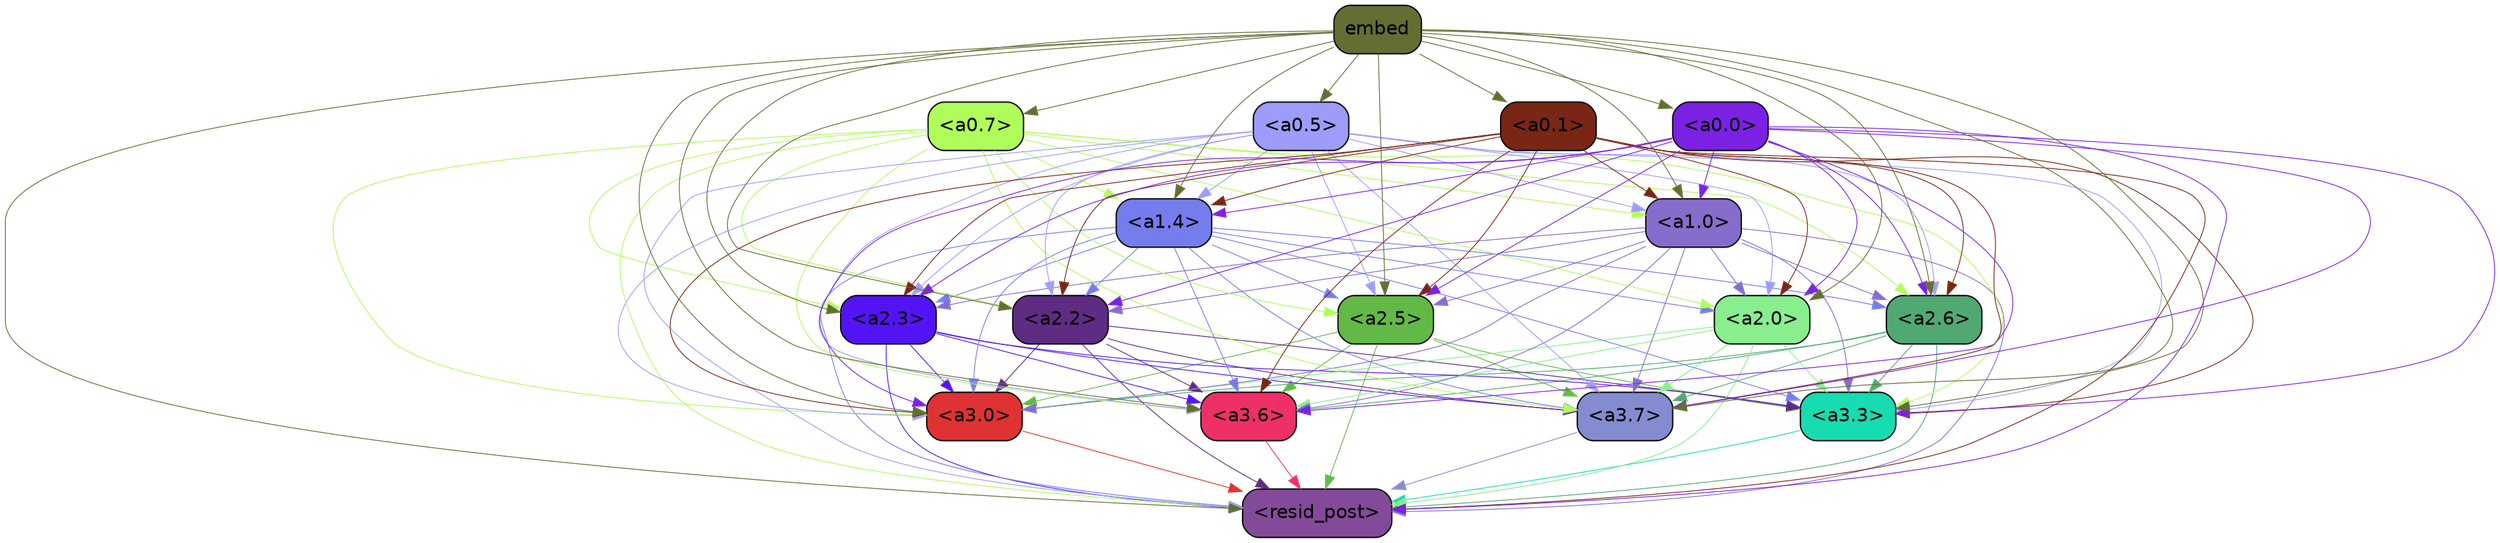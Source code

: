 strict digraph "" {
	graph [bgcolor=transparent,
		layout=dot,
		overlap=false,
		splines=true
	];
	"<a3.7>"	[color=black,
		fillcolor="#848cd0",
		fontname=Helvetica,
		shape=box,
		style="filled, rounded"];
	"<resid_post>"	[color=black,
		fillcolor="#844a9a",
		fontname=Helvetica,
		shape=box,
		style="filled, rounded"];
	"<a3.7>" -> "<resid_post>"	[color="#848cd0",
		penwidth=0.6];
	"<a3.6>"	[color=black,
		fillcolor="#ee3066",
		fontname=Helvetica,
		shape=box,
		style="filled, rounded"];
	"<a3.6>" -> "<resid_post>"	[color="#ee3066",
		penwidth=0.6];
	"<a3.3>"	[color=black,
		fillcolor="#18dcb1",
		fontname=Helvetica,
		shape=box,
		style="filled, rounded"];
	"<a3.3>" -> "<resid_post>"	[color="#18dcb1",
		penwidth=0.6];
	"<a3.0>"	[color=black,
		fillcolor="#de3332",
		fontname=Helvetica,
		shape=box,
		style="filled, rounded"];
	"<a3.0>" -> "<resid_post>"	[color="#de3332",
		penwidth=0.6];
	"<a2.6>"	[color=black,
		fillcolor="#50a973",
		fontname=Helvetica,
		shape=box,
		style="filled, rounded"];
	"<a2.6>" -> "<a3.7>"	[color="#50a973",
		penwidth=0.6];
	"<a2.6>" -> "<resid_post>"	[color="#50a973",
		penwidth=0.6];
	"<a2.6>" -> "<a3.6>"	[color="#50a973",
		penwidth=0.6];
	"<a2.6>" -> "<a3.3>"	[color="#50a973",
		penwidth=0.6];
	"<a2.6>" -> "<a3.0>"	[color="#50a973",
		penwidth=0.6];
	"<a2.5>"	[color=black,
		fillcolor="#62b946",
		fontname=Helvetica,
		shape=box,
		style="filled, rounded"];
	"<a2.5>" -> "<a3.7>"	[color="#62b946",
		penwidth=0.6];
	"<a2.5>" -> "<resid_post>"	[color="#62b946",
		penwidth=0.6];
	"<a2.5>" -> "<a3.6>"	[color="#62b946",
		penwidth=0.6];
	"<a2.5>" -> "<a3.3>"	[color="#62b946",
		penwidth=0.6];
	"<a2.5>" -> "<a3.0>"	[color="#62b946",
		penwidth=0.6];
	"<a2.3>"	[color=black,
		fillcolor="#5314f5",
		fontname=Helvetica,
		shape=box,
		style="filled, rounded"];
	"<a2.3>" -> "<a3.7>"	[color="#5314f5",
		penwidth=0.6];
	"<a2.3>" -> "<resid_post>"	[color="#5314f5",
		penwidth=0.6];
	"<a2.3>" -> "<a3.6>"	[color="#5314f5",
		penwidth=0.6];
	"<a2.3>" -> "<a3.3>"	[color="#5314f5",
		penwidth=0.6];
	"<a2.3>" -> "<a3.0>"	[color="#5314f5",
		penwidth=0.6];
	"<a2.2>"	[color=black,
		fillcolor="#5f2c83",
		fontname=Helvetica,
		shape=box,
		style="filled, rounded"];
	"<a2.2>" -> "<a3.7>"	[color="#5f2c83",
		penwidth=0.6];
	"<a2.2>" -> "<resid_post>"	[color="#5f2c83",
		penwidth=0.6];
	"<a2.2>" -> "<a3.6>"	[color="#5f2c83",
		penwidth=0.6];
	"<a2.2>" -> "<a3.3>"	[color="#5f2c83",
		penwidth=0.6];
	"<a2.2>" -> "<a3.0>"	[color="#5f2c83",
		penwidth=0.6];
	"<a2.0>"	[color=black,
		fillcolor="#88ee8e",
		fontname=Helvetica,
		shape=box,
		style="filled, rounded"];
	"<a2.0>" -> "<a3.7>"	[color="#88ee8e",
		penwidth=0.6];
	"<a2.0>" -> "<resid_post>"	[color="#88ee8e",
		penwidth=0.6];
	"<a2.0>" -> "<a3.6>"	[color="#88ee8e",
		penwidth=0.6];
	"<a2.0>" -> "<a3.3>"	[color="#88ee8e",
		penwidth=0.6];
	"<a2.0>" -> "<a3.0>"	[color="#88ee8e",
		penwidth=0.6];
	"<a1.4>"	[color=black,
		fillcolor="#757dec",
		fontname=Helvetica,
		shape=box,
		style="filled, rounded"];
	"<a1.4>" -> "<a3.7>"	[color="#757dec",
		penwidth=0.6];
	"<a1.4>" -> "<resid_post>"	[color="#757dec",
		penwidth=0.6];
	"<a1.4>" -> "<a3.6>"	[color="#757dec",
		penwidth=0.6];
	"<a1.4>" -> "<a3.3>"	[color="#757dec",
		penwidth=0.6];
	"<a1.4>" -> "<a3.0>"	[color="#757dec",
		penwidth=0.6];
	"<a1.4>" -> "<a2.6>"	[color="#757dec",
		penwidth=0.6];
	"<a1.4>" -> "<a2.5>"	[color="#757dec",
		penwidth=0.6];
	"<a1.4>" -> "<a2.3>"	[color="#757dec",
		penwidth=0.6];
	"<a1.4>" -> "<a2.2>"	[color="#757dec",
		penwidth=0.6];
	"<a1.4>" -> "<a2.0>"	[color="#757dec",
		penwidth=0.6];
	"<a1.0>"	[color=black,
		fillcolor="#866dcc",
		fontname=Helvetica,
		shape=box,
		style="filled, rounded"];
	"<a1.0>" -> "<a3.7>"	[color="#866dcc",
		penwidth=0.6];
	"<a1.0>" -> "<resid_post>"	[color="#866dcc",
		penwidth=0.6];
	"<a1.0>" -> "<a3.6>"	[color="#866dcc",
		penwidth=0.6];
	"<a1.0>" -> "<a3.3>"	[color="#866dcc",
		penwidth=0.6];
	"<a1.0>" -> "<a3.0>"	[color="#866dcc",
		penwidth=0.6];
	"<a1.0>" -> "<a2.6>"	[color="#866dcc",
		penwidth=0.6];
	"<a1.0>" -> "<a2.5>"	[color="#866dcc",
		penwidth=0.6];
	"<a1.0>" -> "<a2.3>"	[color="#866dcc",
		penwidth=0.6];
	"<a1.0>" -> "<a2.2>"	[color="#866dcc",
		penwidth=0.6];
	"<a1.0>" -> "<a2.0>"	[color="#866dcc",
		penwidth=0.6];
	"<a0.7>"	[color=black,
		fillcolor="#b0fc5a",
		fontname=Helvetica,
		shape=box,
		style="filled, rounded"];
	"<a0.7>" -> "<a3.7>"	[color="#b0fc5a",
		penwidth=0.6];
	"<a0.7>" -> "<resid_post>"	[color="#b0fc5a",
		penwidth=0.6];
	"<a0.7>" -> "<a3.6>"	[color="#b0fc5a",
		penwidth=0.6];
	"<a0.7>" -> "<a3.3>"	[color="#b0fc5a",
		penwidth=0.6];
	"<a0.7>" -> "<a3.0>"	[color="#b0fc5a",
		penwidth=0.6];
	"<a0.7>" -> "<a2.6>"	[color="#b0fc5a",
		penwidth=0.6];
	"<a0.7>" -> "<a2.5>"	[color="#b0fc5a",
		penwidth=0.6];
	"<a0.7>" -> "<a2.3>"	[color="#b0fc5a",
		penwidth=0.6];
	"<a0.7>" -> "<a2.2>"	[color="#b0fc5a",
		penwidth=0.6];
	"<a0.7>" -> "<a2.0>"	[color="#b0fc5a",
		penwidth=0.6];
	"<a0.7>" -> "<a1.4>"	[color="#b0fc5a",
		penwidth=0.6];
	"<a0.7>" -> "<a1.0>"	[color="#b0fc5a",
		penwidth=0.6];
	"<a0.5>"	[color=black,
		fillcolor="#9e9cfb",
		fontname=Helvetica,
		shape=box,
		style="filled, rounded"];
	"<a0.5>" -> "<a3.7>"	[color="#9e9cfb",
		penwidth=0.6];
	"<a0.5>" -> "<resid_post>"	[color="#9e9cfb",
		penwidth=0.6];
	"<a0.5>" -> "<a3.6>"	[color="#9e9cfb",
		penwidth=0.6];
	"<a0.5>" -> "<a3.3>"	[color="#9e9cfb",
		penwidth=0.6];
	"<a0.5>" -> "<a3.0>"	[color="#9e9cfb",
		penwidth=0.6];
	"<a0.5>" -> "<a2.6>"	[color="#9e9cfb",
		penwidth=0.6];
	"<a0.5>" -> "<a2.5>"	[color="#9e9cfb",
		penwidth=0.6];
	"<a0.5>" -> "<a2.3>"	[color="#9e9cfb",
		penwidth=0.6];
	"<a0.5>" -> "<a2.2>"	[color="#9e9cfb",
		penwidth=0.6];
	"<a0.5>" -> "<a2.0>"	[color="#9e9cfb",
		penwidth=0.6];
	"<a0.5>" -> "<a1.4>"	[color="#9e9cfb",
		penwidth=0.6];
	"<a0.5>" -> "<a1.0>"	[color="#9e9cfb",
		penwidth=0.6];
	"<a0.1>"	[color=black,
		fillcolor="#792614",
		fontname=Helvetica,
		shape=box,
		style="filled, rounded"];
	"<a0.1>" -> "<a3.7>"	[color="#792614",
		penwidth=0.6];
	"<a0.1>" -> "<resid_post>"	[color="#792614",
		penwidth=0.6];
	"<a0.1>" -> "<a3.6>"	[color="#792614",
		penwidth=0.6];
	"<a0.1>" -> "<a3.3>"	[color="#792614",
		penwidth=0.6];
	"<a0.1>" -> "<a3.0>"	[color="#792614",
		penwidth=0.6];
	"<a0.1>" -> "<a2.6>"	[color="#792614",
		penwidth=0.6];
	"<a0.1>" -> "<a2.5>"	[color="#792614",
		penwidth=0.6];
	"<a0.1>" -> "<a2.3>"	[color="#792614",
		penwidth=0.6];
	"<a0.1>" -> "<a2.2>"	[color="#792614",
		penwidth=0.6];
	"<a0.1>" -> "<a2.0>"	[color="#792614",
		penwidth=0.6];
	"<a0.1>" -> "<a1.4>"	[color="#792614",
		penwidth=0.6];
	"<a0.1>" -> "<a1.0>"	[color="#792614",
		penwidth=0.6];
	"<a0.0>"	[color=black,
		fillcolor="#7b21e4",
		fontname=Helvetica,
		shape=box,
		style="filled, rounded"];
	"<a0.0>" -> "<a3.7>"	[color="#7b21e4",
		penwidth=0.6];
	"<a0.0>" -> "<resid_post>"	[color="#7b21e4",
		penwidth=0.6];
	"<a0.0>" -> "<a3.6>"	[color="#7b21e4",
		penwidth=0.6];
	"<a0.0>" -> "<a3.3>"	[color="#7b21e4",
		penwidth=0.6];
	"<a0.0>" -> "<a3.0>"	[color="#7b21e4",
		penwidth=0.6];
	"<a0.0>" -> "<a2.6>"	[color="#7b21e4",
		penwidth=0.6];
	"<a0.0>" -> "<a2.5>"	[color="#7b21e4",
		penwidth=0.6];
	"<a0.0>" -> "<a2.3>"	[color="#7b21e4",
		penwidth=0.6];
	"<a0.0>" -> "<a2.2>"	[color="#7b21e4",
		penwidth=0.6];
	"<a0.0>" -> "<a2.0>"	[color="#7b21e4",
		penwidth=0.6];
	"<a0.0>" -> "<a1.4>"	[color="#7b21e4",
		penwidth=0.6];
	"<a0.0>" -> "<a1.0>"	[color="#7b21e4",
		penwidth=0.6];
	embed	[color=black,
		fillcolor="#646e33",
		fontname=Helvetica,
		shape=box,
		style="filled, rounded"];
	embed -> "<a3.7>"	[color="#646e33",
		penwidth=0.6];
	embed -> "<resid_post>"	[color="#646e33",
		penwidth=0.6];
	embed -> "<a3.6>"	[color="#646e33",
		penwidth=0.6];
	embed -> "<a3.3>"	[color="#646e33",
		penwidth=0.6];
	embed -> "<a3.0>"	[color="#646e33",
		penwidth=0.6];
	embed -> "<a2.6>"	[color="#646e33",
		penwidth=0.6];
	embed -> "<a2.5>"	[color="#646e33",
		penwidth=0.6];
	embed -> "<a2.3>"	[color="#646e33",
		penwidth=0.6];
	embed -> "<a2.2>"	[color="#646e33",
		penwidth=0.6];
	embed -> "<a2.0>"	[color="#646e33",
		penwidth=0.6];
	embed -> "<a1.4>"	[color="#646e33",
		penwidth=0.6];
	embed -> "<a1.0>"	[color="#646e33",
		penwidth=0.6];
	embed -> "<a0.7>"	[color="#646e33",
		penwidth=0.6];
	embed -> "<a0.5>"	[color="#646e33",
		penwidth=0.6];
	embed -> "<a0.1>"	[color="#646e33",
		penwidth=0.6];
	embed -> "<a0.0>"	[color="#646e33",
		penwidth=0.6];
}
